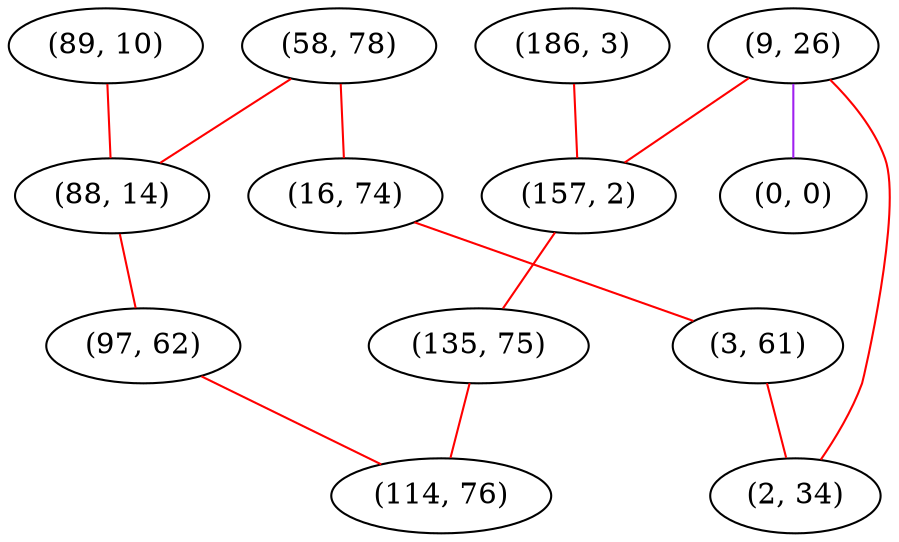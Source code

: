graph "" {
"(89, 10)";
"(9, 26)";
"(58, 78)";
"(16, 74)";
"(3, 61)";
"(186, 3)";
"(88, 14)";
"(0, 0)";
"(157, 2)";
"(2, 34)";
"(135, 75)";
"(97, 62)";
"(114, 76)";
"(89, 10)" -- "(88, 14)"  [color=red, key=0, weight=1];
"(9, 26)" -- "(0, 0)"  [color=purple, key=0, weight=4];
"(9, 26)" -- "(157, 2)"  [color=red, key=0, weight=1];
"(9, 26)" -- "(2, 34)"  [color=red, key=0, weight=1];
"(58, 78)" -- "(88, 14)"  [color=red, key=0, weight=1];
"(58, 78)" -- "(16, 74)"  [color=red, key=0, weight=1];
"(16, 74)" -- "(3, 61)"  [color=red, key=0, weight=1];
"(3, 61)" -- "(2, 34)"  [color=red, key=0, weight=1];
"(186, 3)" -- "(157, 2)"  [color=red, key=0, weight=1];
"(88, 14)" -- "(97, 62)"  [color=red, key=0, weight=1];
"(157, 2)" -- "(135, 75)"  [color=red, key=0, weight=1];
"(135, 75)" -- "(114, 76)"  [color=red, key=0, weight=1];
"(97, 62)" -- "(114, 76)"  [color=red, key=0, weight=1];
}
